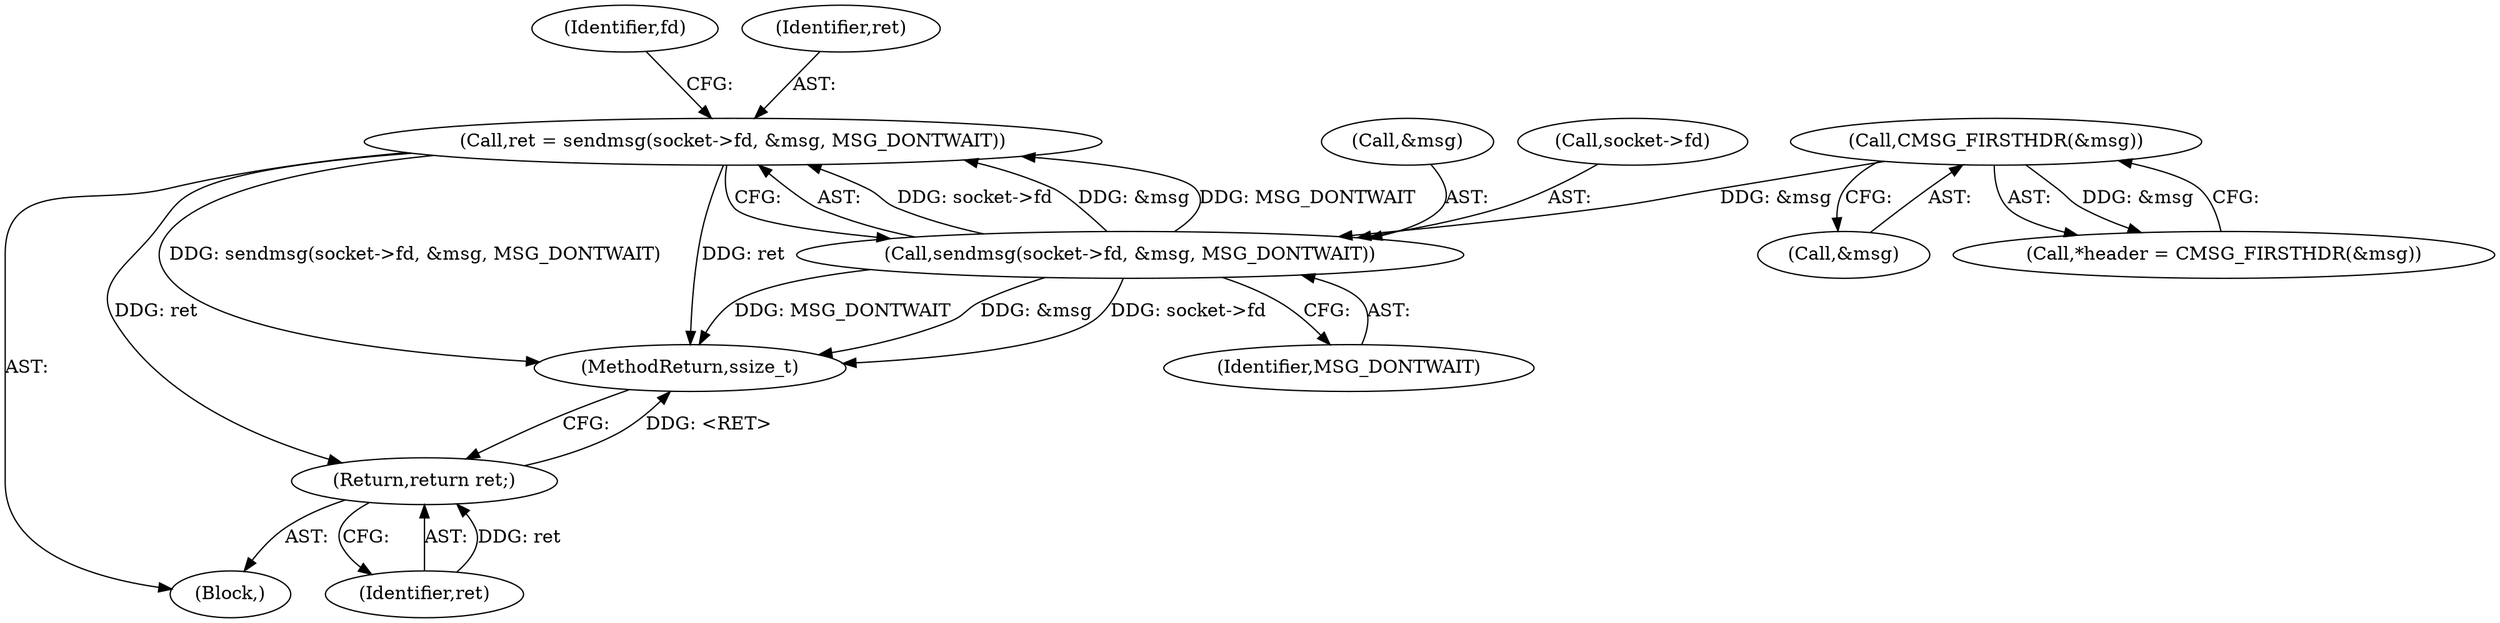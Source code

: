 digraph "1_Android_472271b153c5dc53c28beac55480a8d8434b2d5c_65@API" {
"1000201" [label="(Call,ret = sendmsg(socket->fd, &msg, MSG_DONTWAIT))"];
"1000203" [label="(Call,sendmsg(socket->fd, &msg, MSG_DONTWAIT))"];
"1000173" [label="(Call,CMSG_FIRSTHDR(&msg))"];
"1000212" [label="(Return,return ret;)"];
"1000212" [label="(Return,return ret;)"];
"1000211" [label="(Identifier,fd)"];
"1000214" [label="(MethodReturn,ssize_t)"];
"1000203" [label="(Call,sendmsg(socket->fd, &msg, MSG_DONTWAIT))"];
"1000174" [label="(Call,&msg)"];
"1000201" [label="(Call,ret = sendmsg(socket->fd, &msg, MSG_DONTWAIT))"];
"1000207" [label="(Call,&msg)"];
"1000209" [label="(Identifier,MSG_DONTWAIT)"];
"1000171" [label="(Call,*header = CMSG_FIRSTHDR(&msg))"];
"1000202" [label="(Identifier,ret)"];
"1000204" [label="(Call,socket->fd)"];
"1000105" [label="(Block,)"];
"1000173" [label="(Call,CMSG_FIRSTHDR(&msg))"];
"1000213" [label="(Identifier,ret)"];
"1000201" -> "1000105"  [label="AST: "];
"1000201" -> "1000203"  [label="CFG: "];
"1000202" -> "1000201"  [label="AST: "];
"1000203" -> "1000201"  [label="AST: "];
"1000211" -> "1000201"  [label="CFG: "];
"1000201" -> "1000214"  [label="DDG: sendmsg(socket->fd, &msg, MSG_DONTWAIT)"];
"1000201" -> "1000214"  [label="DDG: ret"];
"1000203" -> "1000201"  [label="DDG: socket->fd"];
"1000203" -> "1000201"  [label="DDG: &msg"];
"1000203" -> "1000201"  [label="DDG: MSG_DONTWAIT"];
"1000201" -> "1000212"  [label="DDG: ret"];
"1000203" -> "1000209"  [label="CFG: "];
"1000204" -> "1000203"  [label="AST: "];
"1000207" -> "1000203"  [label="AST: "];
"1000209" -> "1000203"  [label="AST: "];
"1000203" -> "1000214"  [label="DDG: MSG_DONTWAIT"];
"1000203" -> "1000214"  [label="DDG: &msg"];
"1000203" -> "1000214"  [label="DDG: socket->fd"];
"1000173" -> "1000203"  [label="DDG: &msg"];
"1000173" -> "1000171"  [label="AST: "];
"1000173" -> "1000174"  [label="CFG: "];
"1000174" -> "1000173"  [label="AST: "];
"1000171" -> "1000173"  [label="CFG: "];
"1000173" -> "1000171"  [label="DDG: &msg"];
"1000212" -> "1000105"  [label="AST: "];
"1000212" -> "1000213"  [label="CFG: "];
"1000213" -> "1000212"  [label="AST: "];
"1000214" -> "1000212"  [label="CFG: "];
"1000212" -> "1000214"  [label="DDG: <RET>"];
"1000213" -> "1000212"  [label="DDG: ret"];
}

